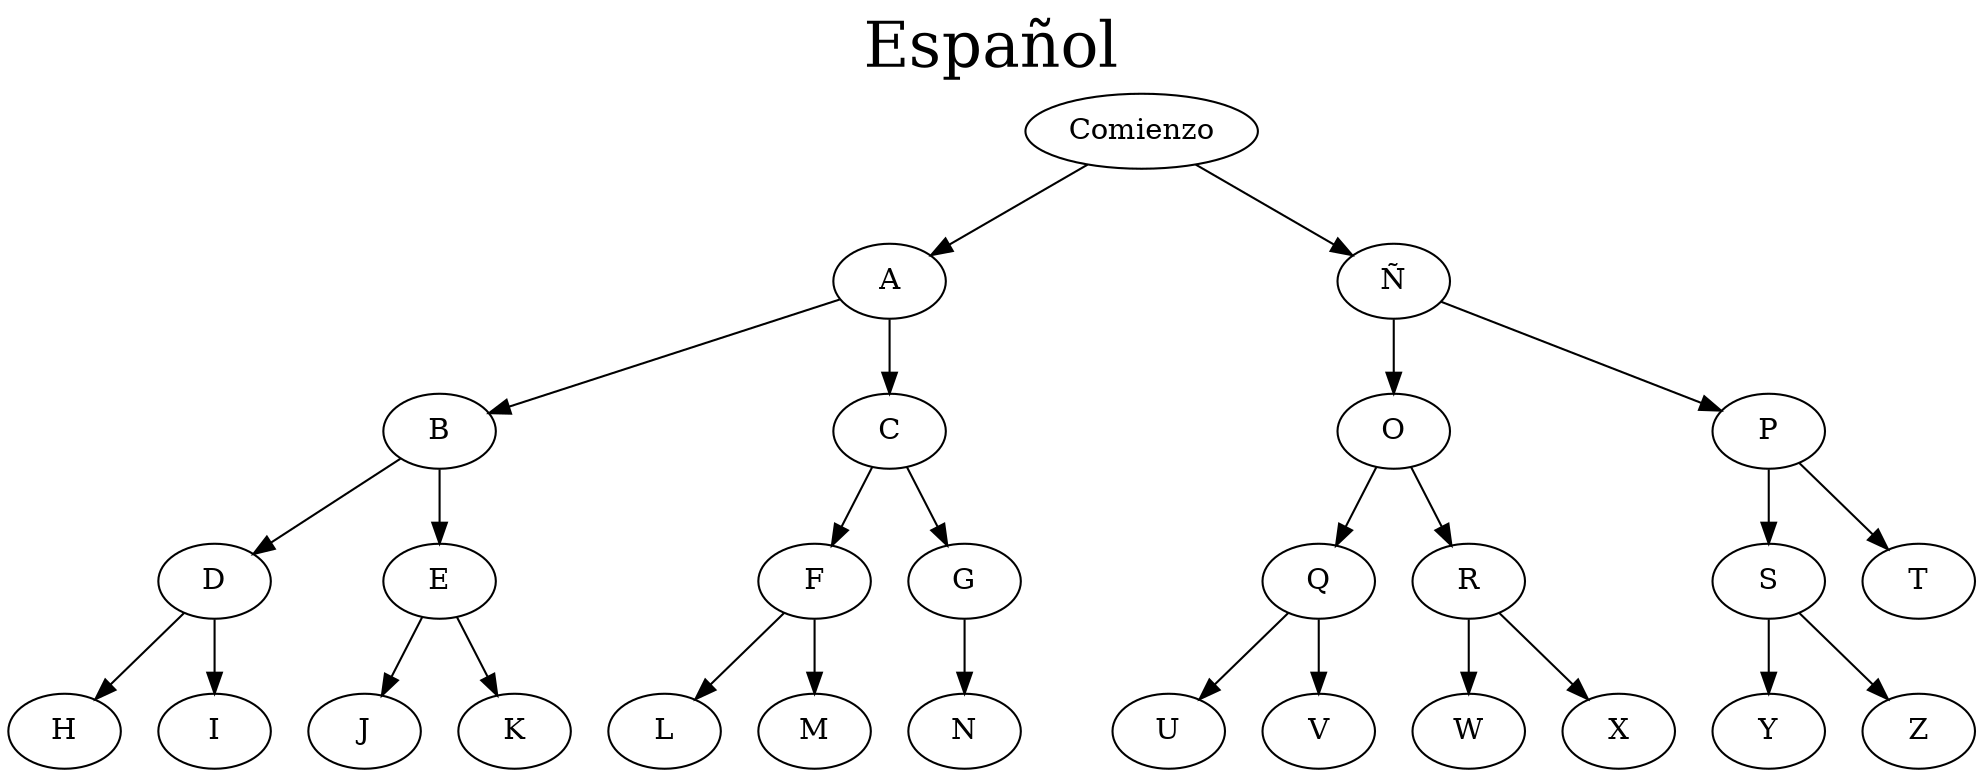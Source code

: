 digraph G {
#    nodesep=0.3
#    ranksep=0.2
#    margin=0.1
#    node [shape=circle]
    #node [shape=circle, color=blue];
#    edge [arrowsize=0.8]

    #label="English"
    #labelloc=top
    #labeljust=left

    graph [label="Español", labelloc=top, fontsize=30];

    Comienzo -> A
    A -> B
    A -> C
    B -> D
    B -> E
    C -> F
    C -> G
    D -> H
    D -> I
    E -> J
    E -> K
    F -> L
    F -> M
    G -> N
    
    empty1 [label="",width=.1,style=invis]
    G -> empty1 [style=invis]

    Comienzo -> Ñ 
    Ñ -> O
    Ñ -> P
    O -> Q
    O -> R
    P -> S
    P -> T
    Q -> U
    Q -> V
    R -> W
    R -> X
    S -> Y
    S -> Z

}
